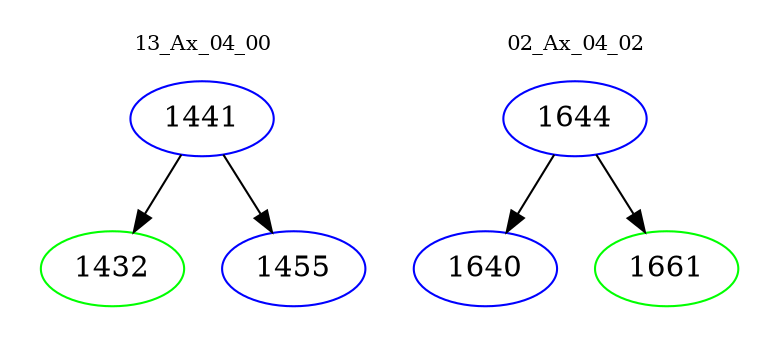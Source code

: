 digraph{
subgraph cluster_0 {
color = white
label = "13_Ax_04_00";
fontsize=10;
T0_1441 [label="1441", color="blue"]
T0_1441 -> T0_1432 [color="black"]
T0_1432 [label="1432", color="green"]
T0_1441 -> T0_1455 [color="black"]
T0_1455 [label="1455", color="blue"]
}
subgraph cluster_1 {
color = white
label = "02_Ax_04_02";
fontsize=10;
T1_1644 [label="1644", color="blue"]
T1_1644 -> T1_1640 [color="black"]
T1_1640 [label="1640", color="blue"]
T1_1644 -> T1_1661 [color="black"]
T1_1661 [label="1661", color="green"]
}
}

